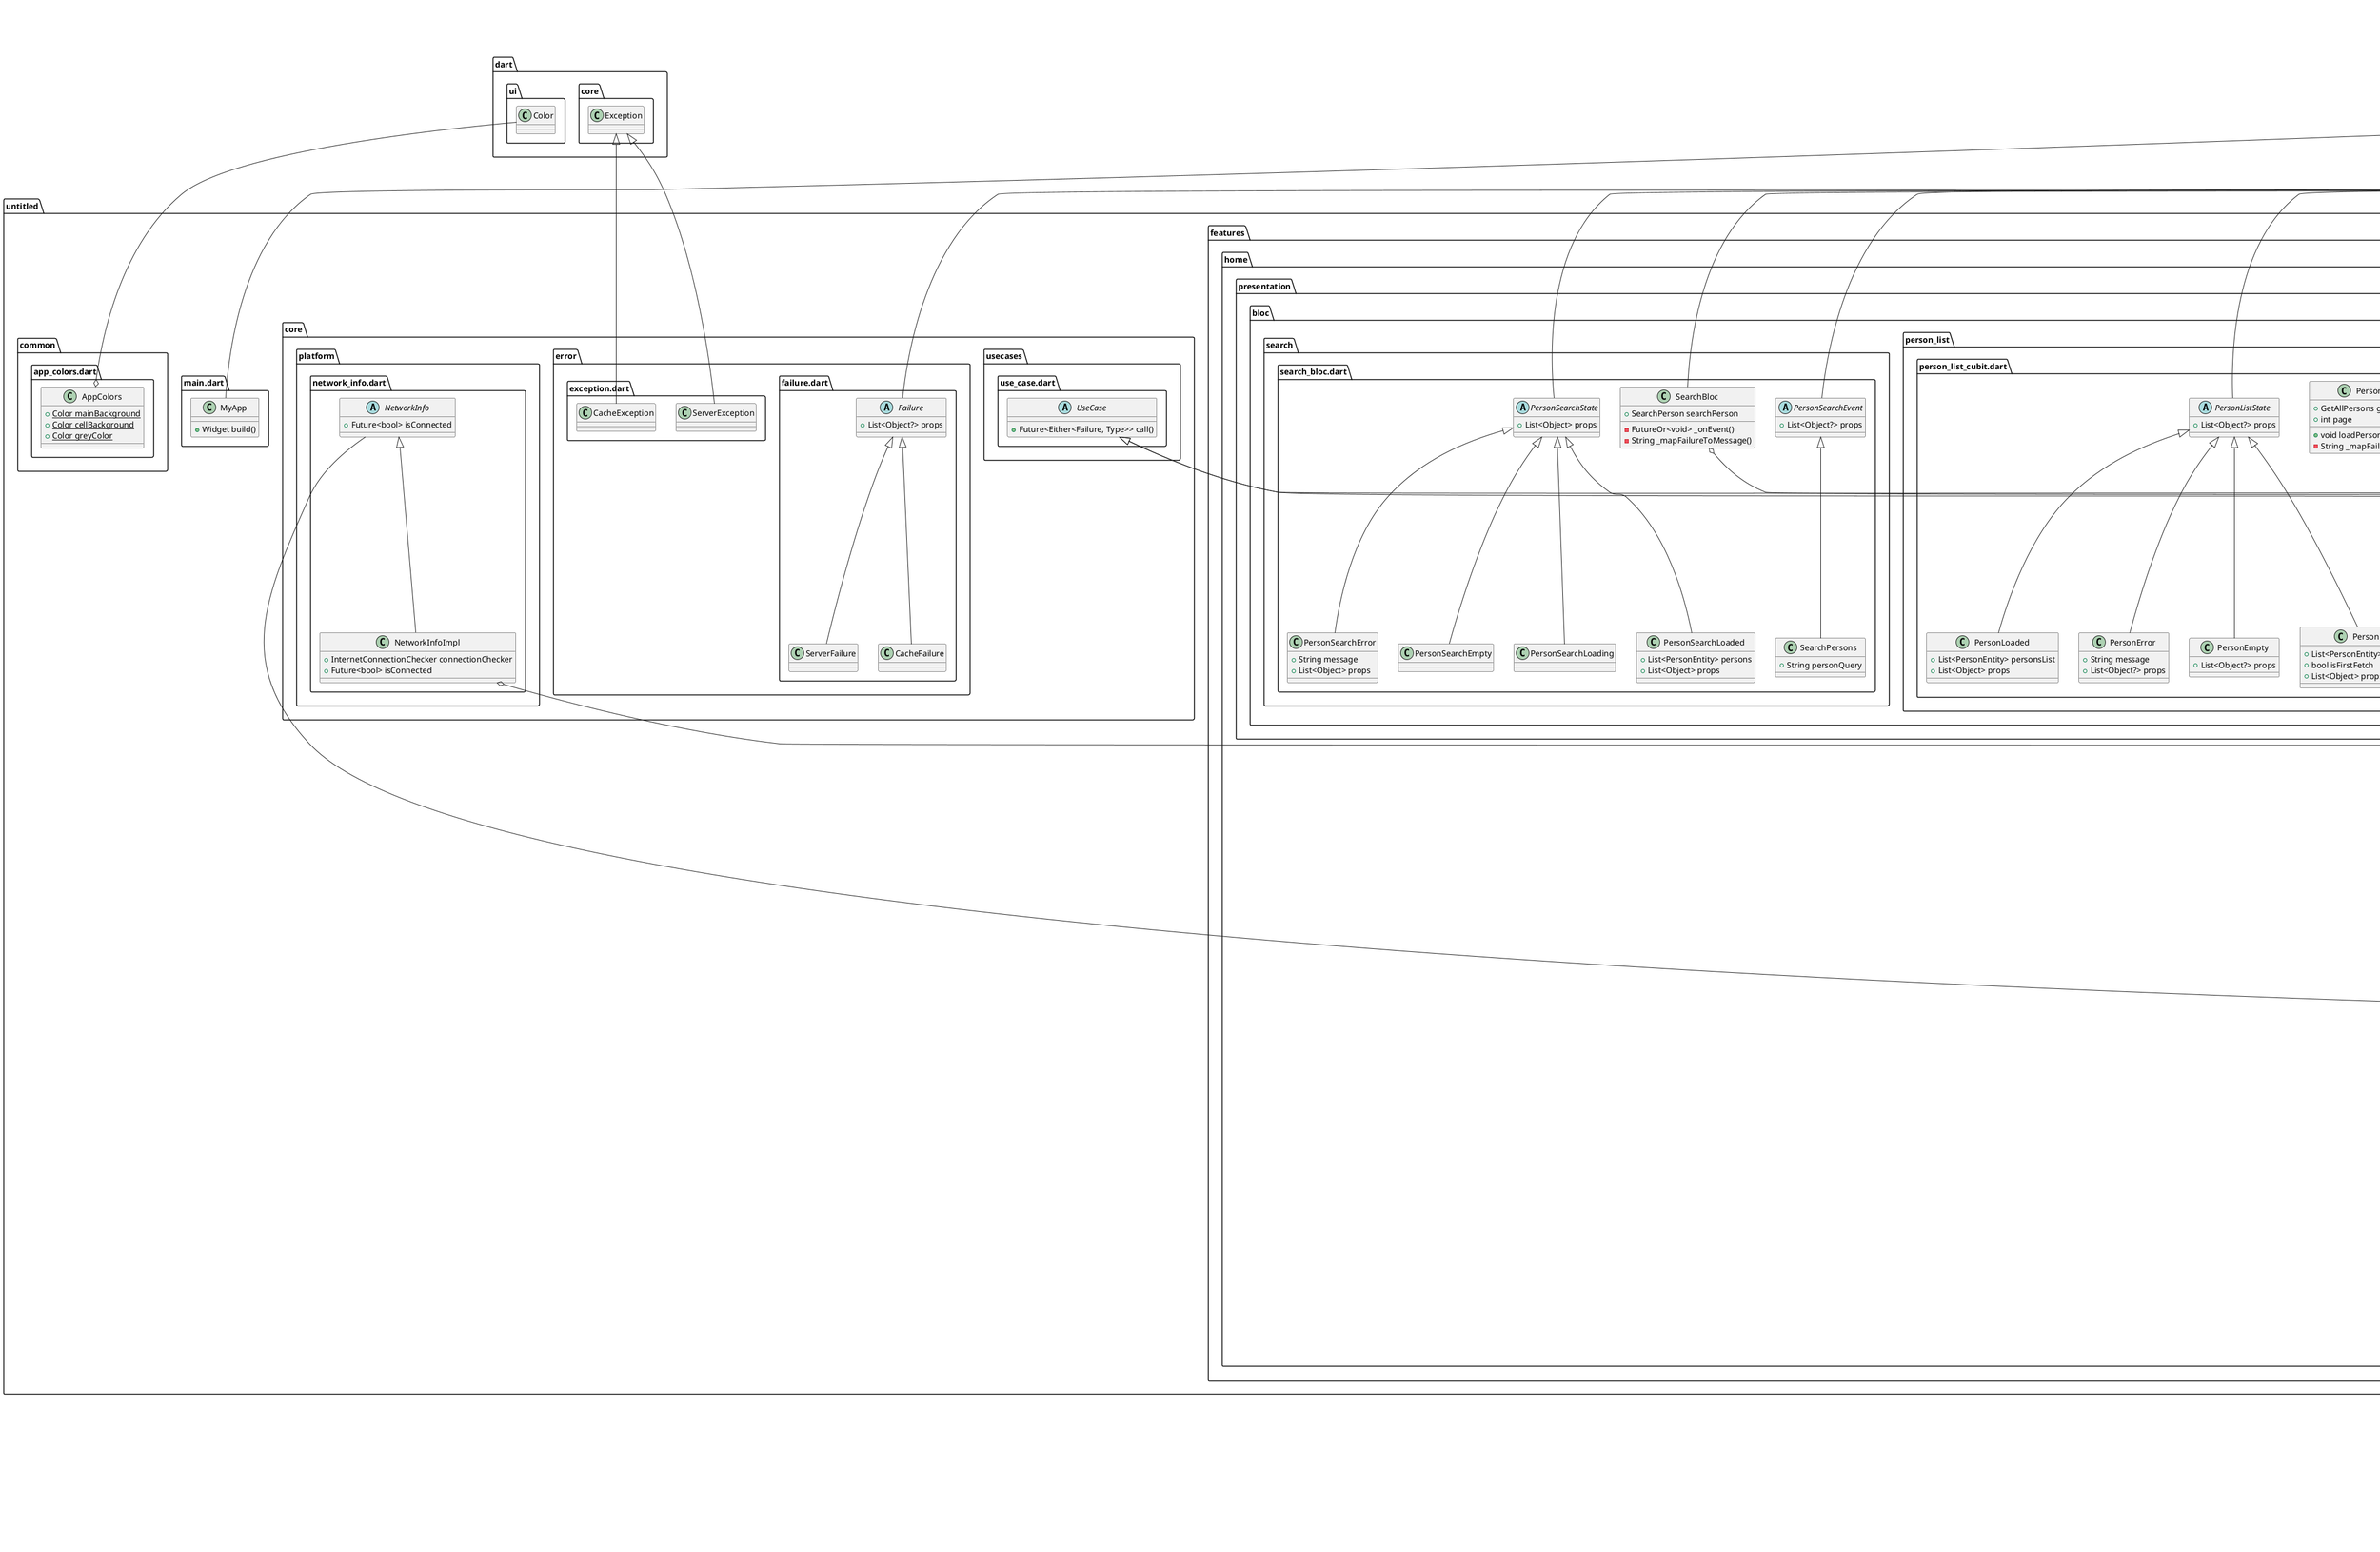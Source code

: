 @startuml
set namespaceSeparator ::

class "untitled::common::app_colors.dart::AppColors" {
  {static} +Color mainBackground
  {static} +Color cellBackground
  {static} +Color greyColor
}

"untitled::common::app_colors.dart::AppColors" o-- "dart::ui::Color"

class "untitled::core::error::exception.dart::ServerException" {
}

"dart::core::Exception" <|-- "untitled::core::error::exception.dart::ServerException"

class "untitled::core::error::exception.dart::CacheException" {
}

"dart::core::Exception" <|-- "untitled::core::error::exception.dart::CacheException"

abstract class "untitled::core::error::failure.dart::Failure" {
  +List<Object?> props
}

"equatable::src::equatable.dart::Equatable" <|-- "untitled::core::error::failure.dart::Failure"

class "untitled::core::error::failure.dart::ServerFailure" {
}

"untitled::core::error::failure.dart::Failure" <|-- "untitled::core::error::failure.dart::ServerFailure"

class "untitled::core::error::failure.dart::CacheFailure" {
}

"untitled::core::error::failure.dart::Failure" <|-- "untitled::core::error::failure.dart::CacheFailure"

abstract class "untitled::core::platform::network_info.dart::NetworkInfo" {
  +Future<bool> isConnected
}

class "untitled::core::platform::network_info.dart::NetworkInfoImpl" {
  +InternetConnectionChecker connectionChecker
  +Future<bool> isConnected
}

"untitled::core::platform::network_info.dart::NetworkInfoImpl" o-- "internet_connection_checker::internet_connection_checker.dart::InternetConnectionChecker"
"untitled::core::platform::network_info.dart::NetworkInfo" <|-- "untitled::core::platform::network_info.dart::NetworkInfoImpl"

abstract class "untitled::core::usecases::use_case.dart::UseCase" {
  +Future<Either<Failure, Type>> call()
}

abstract class "untitled::features::home::data::data_sources::person_local_data_source.dart::PersonLocalDataSource" {
  +Future<List<PersonModel>> getLastPersonsFromCache()
  +Future<void> personsToCache()
}

class "untitled::features::home::data::data_sources::person_local_data_source.dart::PersonLocalDataSourceImpl" {
  +SharedPreferences sharedPreferences
  +Future<List<PersonModel>> getLastPersonsFromCache()
  +Future<List<String>> personsToCache()
}

"untitled::features::home::data::data_sources::person_local_data_source.dart::PersonLocalDataSourceImpl" o-- "shared_preferences::shared_preferences.dart::SharedPreferences"
"untitled::features::home::data::data_sources::person_local_data_source.dart::PersonLocalDataSource" <|-- "untitled::features::home::data::data_sources::person_local_data_source.dart::PersonLocalDataSourceImpl"

abstract class "untitled::features::home::data::data_sources::person_remote_data_source.dart::PersonRemoteDataSource" {
  +Future<List<PersonModel>> getAllPersons()
  +Future<List<PersonModel>> searchPerson()
}

class "untitled::features::home::data::data_sources::person_remote_data_source.dart::PersonRemoteDataSourceImpl" {
  +Client client
  +Future<List<PersonModel>> getAllPersons()
  +Future<List<PersonModel>> searchPerson()
  -Future<List<PersonModel>> _getPersonFromUrl()
}

"untitled::features::home::data::data_sources::person_remote_data_source.dart::PersonRemoteDataSourceImpl" o-- "http::src::client.dart::Client"
"untitled::features::home::data::data_sources::person_remote_data_source.dart::PersonRemoteDataSource" <|-- "untitled::features::home::data::data_sources::person_remote_data_source.dart::PersonRemoteDataSourceImpl"

class "untitled::features::home::data::models::location_model.dart::LocationModel" {
  +Map<String, dynamic> toJson()
}

"untitled::features::home::domain::entities::person_entity.dart::LocationEntity" <|-- "untitled::features::home::data::models::location_model.dart::LocationModel"

class "untitled::features::home::data::models::person_model.dart::PersonModel" {
  +Map<String, dynamic> toJson()
}

"untitled::features::home::domain::entities::person_entity.dart::PersonEntity" <|-- "untitled::features::home::data::models::person_model.dart::PersonModel"

class "untitled::features::home::data::repositories::person_repository_impl.dart::PersonRepositoryImpl" {
  +PersonRemoteDataSource remoteDataSource
  +PersonLocalDataSource localDataSource
  +NetworkInfo networkInfo
  +Future<Either<Failure, List<PersonEntity>>> getAllPersons()
  +Future<Either<Failure, List<PersonEntity>>> searchPerson()
  -Future<Either<Failure, List<PersonModel>>> _getPersons()
}

"untitled::features::home::data::repositories::person_repository_impl.dart::PersonRepositoryImpl" o-- "untitled::features::home::data::data_sources::person_remote_data_source.dart::PersonRemoteDataSource"
"untitled::features::home::data::repositories::person_repository_impl.dart::PersonRepositoryImpl" o-- "untitled::features::home::data::data_sources::person_local_data_source.dart::PersonLocalDataSource"
"untitled::features::home::data::repositories::person_repository_impl.dart::PersonRepositoryImpl" o-- "untitled::core::platform::network_info.dart::NetworkInfo"
"untitled::features::home::domain::repositories::person_repository.dart::PersonRepository" <|-- "untitled::features::home::data::repositories::person_repository_impl.dart::PersonRepositoryImpl"

class "untitled::features::home::domain::entities::person_entity.dart::PersonEntity" {
  +int id
  +String name
  +String status
  +String species
  +String type
  +String gender
  +LocationEntity origin
  +LocationEntity location
  +String image
  +List<String> episode
  +DateTime created
  +List<Object?> props
}

"untitled::features::home::domain::entities::person_entity.dart::PersonEntity" o-- "untitled::features::home::domain::entities::person_entity.dart::LocationEntity"
"equatable::src::equatable.dart::Equatable" <|-- "untitled::features::home::domain::entities::person_entity.dart::PersonEntity"

class "untitled::features::home::domain::entities::person_entity.dart::LocationEntity" {
  +String name
  +String url
}

abstract class "untitled::features::home::domain::repositories::person_repository.dart::PersonRepository" {
  +Future<Either<Failure, List<PersonEntity>>> getAllPersons()
  +Future<Either<Failure, List<PersonEntity>>> searchPerson()
}

class "untitled::features::home::domain::use_cases::get_all_persons.dart::GetAllPersons" {
  +PersonRepository personRepository
  +Future<Either<Failure, List<PersonEntity>>> call()
}

"untitled::features::home::domain::use_cases::get_all_persons.dart::GetAllPersons" o-- "untitled::features::home::domain::repositories::person_repository.dart::PersonRepository"
"untitled::core::usecases::use_case.dart::UseCase" <|-- "untitled::features::home::domain::use_cases::get_all_persons.dart::GetAllPersons"

class "untitled::features::home::domain::use_cases::get_all_persons.dart::PagePersonParams" {
  +int page
  +List<Object?> props
}

"equatable::src::equatable.dart::Equatable" <|-- "untitled::features::home::domain::use_cases::get_all_persons.dart::PagePersonParams"

class "untitled::features::home::domain::use_cases::search_person.dart::SearchPerson" {
  +PersonRepository personRepository
  +Future<Either<Failure, List<PersonEntity>>> call()
}

"untitled::features::home::domain::use_cases::search_person.dart::SearchPerson" o-- "untitled::features::home::domain::repositories::person_repository.dart::PersonRepository"
"untitled::core::usecases::use_case.dart::UseCase" <|-- "untitled::features::home::domain::use_cases::search_person.dart::SearchPerson"

class "untitled::features::home::domain::use_cases::search_person.dart::SearchPersonParams" {
  +String query
  +List<Object?> props
}

"equatable::src::equatable.dart::Equatable" <|-- "untitled::features::home::domain::use_cases::search_person.dart::SearchPersonParams"

class "untitled::features::home::presentation::bloc::person_list::person_list_cubit.dart::PersonListCubit" {
  +GetAllPersons getAllPersons
  +int page
  +void loadPerson()
  -String _mapFailureToMessage()
}

"untitled::features::home::presentation::bloc::person_list::person_list_cubit.dart::PersonListCubit" o-- "untitled::features::home::domain::use_cases::get_all_persons.dart::GetAllPersons"
"bloc::src::cubit.dart::Cubit" <|-- "untitled::features::home::presentation::bloc::person_list::person_list_cubit.dart::PersonListCubit"

abstract class "untitled::features::home::presentation::bloc::person_list::person_list_cubit.dart::PersonListState" {
  +List<Object?> props
}

"equatable::src::equatable.dart::Equatable" <|-- "untitled::features::home::presentation::bloc::person_list::person_list_cubit.dart::PersonListState"

class "untitled::features::home::presentation::bloc::person_list::person_list_cubit.dart::PersonEmpty" {
  +List<Object?> props
}

"untitled::features::home::presentation::bloc::person_list::person_list_cubit.dart::PersonListState" <|-- "untitled::features::home::presentation::bloc::person_list::person_list_cubit.dart::PersonEmpty"

class "untitled::features::home::presentation::bloc::person_list::person_list_cubit.dart::PersonLoading" {
  +List<PersonEntity> oldPersonsList
  +bool isFirstFetch
  +List<Object> props
}

"untitled::features::home::presentation::bloc::person_list::person_list_cubit.dart::PersonListState" <|-- "untitled::features::home::presentation::bloc::person_list::person_list_cubit.dart::PersonLoading"

class "untitled::features::home::presentation::bloc::person_list::person_list_cubit.dart::PersonLoaded" {
  +List<PersonEntity> personsList
  +List<Object> props
}

"untitled::features::home::presentation::bloc::person_list::person_list_cubit.dart::PersonListState" <|-- "untitled::features::home::presentation::bloc::person_list::person_list_cubit.dart::PersonLoaded"

class "untitled::features::home::presentation::bloc::person_list::person_list_cubit.dart::PersonError" {
  +String message
  +List<Object?> props
}

"untitled::features::home::presentation::bloc::person_list::person_list_cubit.dart::PersonListState" <|-- "untitled::features::home::presentation::bloc::person_list::person_list_cubit.dart::PersonError"

class "untitled::features::home::presentation::bloc::search::search_bloc.dart::SearchBloc" {
  +SearchPerson searchPerson
  -FutureOr<void> _onEvent()
  -String _mapFailureToMessage()
}

"untitled::features::home::presentation::bloc::search::search_bloc.dart::SearchBloc" o-- "untitled::features::home::domain::use_cases::search_person.dart::SearchPerson"
"bloc::src::bloc.dart::Bloc" <|-- "untitled::features::home::presentation::bloc::search::search_bloc.dart::SearchBloc"

abstract class "untitled::features::home::presentation::bloc::search::search_bloc.dart::PersonSearchEvent" {
  +List<Object?> props
}

"equatable::src::equatable.dart::Equatable" <|-- "untitled::features::home::presentation::bloc::search::search_bloc.dart::PersonSearchEvent"

class "untitled::features::home::presentation::bloc::search::search_bloc.dart::SearchPersons" {
  +String personQuery
}

"untitled::features::home::presentation::bloc::search::search_bloc.dart::PersonSearchEvent" <|-- "untitled::features::home::presentation::bloc::search::search_bloc.dart::SearchPersons"

abstract class "untitled::features::home::presentation::bloc::search::search_bloc.dart::PersonSearchState" {
  +List<Object> props
}

"equatable::src::equatable.dart::Equatable" <|-- "untitled::features::home::presentation::bloc::search::search_bloc.dart::PersonSearchState"

class "untitled::features::home::presentation::bloc::search::search_bloc.dart::PersonSearchEmpty" {
}

"untitled::features::home::presentation::bloc::search::search_bloc.dart::PersonSearchState" <|-- "untitled::features::home::presentation::bloc::search::search_bloc.dart::PersonSearchEmpty"

class "untitled::features::home::presentation::bloc::search::search_bloc.dart::PersonSearchLoading" {
}

"untitled::features::home::presentation::bloc::search::search_bloc.dart::PersonSearchState" <|-- "untitled::features::home::presentation::bloc::search::search_bloc.dart::PersonSearchLoading"

class "untitled::features::home::presentation::bloc::search::search_bloc.dart::PersonSearchLoaded" {
  +List<PersonEntity> persons
  +List<Object> props
}

"untitled::features::home::presentation::bloc::search::search_bloc.dart::PersonSearchState" <|-- "untitled::features::home::presentation::bloc::search::search_bloc.dart::PersonSearchLoaded"

class "untitled::features::home::presentation::bloc::search::search_bloc.dart::PersonSearchError" {
  +String message
  +List<Object> props
}

"untitled::features::home::presentation::bloc::search::search_bloc.dart::PersonSearchState" <|-- "untitled::features::home::presentation::bloc::search::search_bloc.dart::PersonSearchError"

class "untitled::features::home::presentation::pages::person_detail_screen.dart::PersonDetailPage" {
  +PersonEntity person
  +Widget build()
  +List<Widget> buildText()
}

"untitled::features::home::presentation::pages::person_detail_screen.dart::PersonDetailPage" o-- "untitled::features::home::domain::entities::person_entity.dart::PersonEntity"
"flutter::src::widgets::framework.dart::StatelessWidget" <|-- "untitled::features::home::presentation::pages::person_detail_screen.dart::PersonDetailPage"

class "untitled::features::home::presentation::pages::person_screen.dart::HomePage" {
  +Widget build()
}

"flutter::src::widgets::framework.dart::StatelessWidget" <|-- "untitled::features::home::presentation::pages::person_screen.dart::HomePage"

class "untitled::features::home::presentation::widgets::custom_search_delegate.dart::CustomSearchDelegate" {
  -List<String> _suggestions
  +List<Widget> buildActions()
  +Widget buildLeading()
  +Widget buildResults()
  -Widget _showErrorText()
  +Widget buildSuggestions()
}

"flutter::src::material::search.dart::SearchDelegate" <|-- "untitled::features::home::presentation::widgets::custom_search_delegate.dart::CustomSearchDelegate"

class "untitled::features::home::presentation::widgets::persons_list_widget.dart::PersonsList" {
  +ScrollController scrollController
  +int page
  +void setupScrollController()
  +Widget build()
  -Widget _loadingIndicator()
}

"untitled::features::home::presentation::widgets::persons_list_widget.dart::PersonsList" o-- "flutter::src::widgets::scroll_controller.dart::ScrollController"
"flutter::src::widgets::framework.dart::StatelessWidget" <|-- "untitled::features::home::presentation::widgets::persons_list_widget.dart::PersonsList"

class "untitled::features::home::presentation::widgets::person_cache_image_widget.dart::PersonCacheImage" {
  +String imageUrl
  +double? width
  +double? height
  -Widget _imageWidget()
  +Widget build()
}

"flutter::src::widgets::framework.dart::StatelessWidget" <|-- "untitled::features::home::presentation::widgets::person_cache_image_widget.dart::PersonCacheImage"

class "untitled::features::home::presentation::widgets::person_card_widget.dart::PersonCard" {
  +PersonEntity person
  +Widget build()
}

"untitled::features::home::presentation::widgets::person_card_widget.dart::PersonCard" o-- "untitled::features::home::domain::entities::person_entity.dart::PersonEntity"
"flutter::src::widgets::framework.dart::StatelessWidget" <|-- "untitled::features::home::presentation::widgets::person_card_widget.dart::PersonCard"

class "untitled::features::home::presentation::widgets::search_result.dart::SearchResult" {
  +PersonEntity personResult
  +Widget build()
}

"untitled::features::home::presentation::widgets::search_result.dart::SearchResult" o-- "untitled::features::home::domain::entities::person_entity.dart::PersonEntity"
"flutter::src::widgets::framework.dart::StatelessWidget" <|-- "untitled::features::home::presentation::widgets::search_result.dart::SearchResult"

class "untitled::main.dart::MyApp" {
  +Widget build()
}

"flutter::src::widgets::framework.dart::StatelessWidget" <|-- "untitled::main.dart::MyApp"


@enduml
